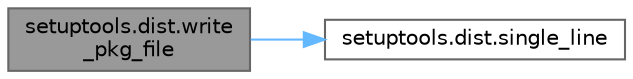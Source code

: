 digraph "setuptools.dist.write_pkg_file"
{
 // LATEX_PDF_SIZE
  bgcolor="transparent";
  edge [fontname=Helvetica,fontsize=10,labelfontname=Helvetica,labelfontsize=10];
  node [fontname=Helvetica,fontsize=10,shape=box,height=0.2,width=0.4];
  rankdir="LR";
  Node1 [id="Node000001",label="setuptools.dist.write\l_pkg_file",height=0.2,width=0.4,color="gray40", fillcolor="grey60", style="filled", fontcolor="black",tooltip=" "];
  Node1 -> Node2 [id="edge1_Node000001_Node000002",color="steelblue1",style="solid",tooltip=" "];
  Node2 [id="Node000002",label="setuptools.dist.single_line",height=0.2,width=0.4,color="grey40", fillcolor="white", style="filled",URL="$namespacesetuptools_1_1dist.html#a0104a0606b9f4318e26db9b06f0f9717",tooltip=" "];
}
